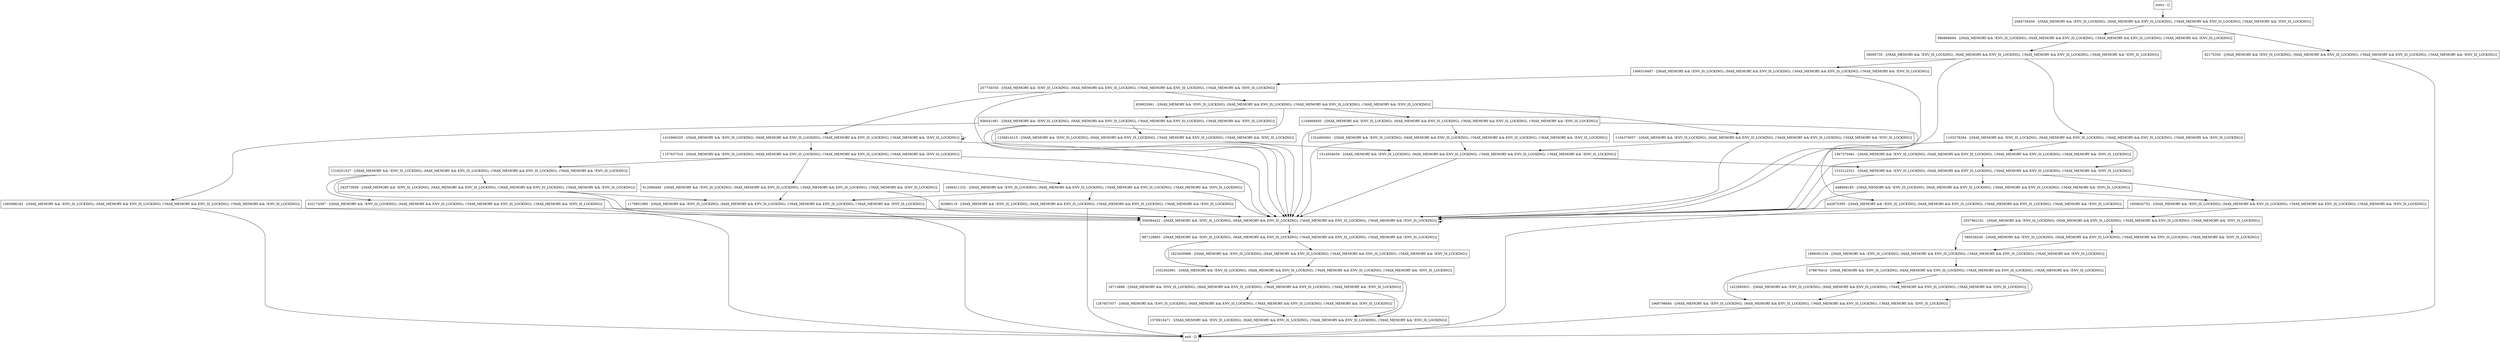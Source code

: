 digraph finishInit {
node [shape=record];
1969798694 [label="1969798694 - [(MAX_MEMORY && !ENV_IS_LOCKING), (MAX_MEMORY && ENV_IS_LOCKING), (!MAX_MEMORY && ENV_IS_LOCKING), (!MAX_MEMORY && !ENV_IS_LOCKING)]"];
1104808450 [label="1104808450 - [(MAX_MEMORY && !ENV_IS_LOCKING), (MAX_MEMORY && ENV_IS_LOCKING), (!MAX_MEMORY && ENV_IS_LOCKING), (!MAX_MEMORY && !ENV_IS_LOCKING)]"];
612094449 [label="612094449 - [(MAX_MEMORY && !ENV_IS_LOCKING), (MAX_MEMORY && ENV_IS_LOCKING), (!MAX_MEMORY && ENV_IS_LOCKING), (!MAX_MEMORY && !ENV_IS_LOCKING)]"];
1514504656 [label="1514504656 - [(MAX_MEMORY && !ENV_IS_LOCKING), (MAX_MEMORY && ENV_IS_LOCKING), (!MAX_MEMORY && ENV_IS_LOCKING), (!MAX_MEMORY && !ENV_IS_LOCKING)]"];
1576910471 [label="1576910471 - [(MAX_MEMORY && !ENV_IS_LOCKING), (MAX_MEMORY && ENV_IS_LOCKING), (!MAX_MEMORY && ENV_IS_LOCKING), (!MAX_MEMORY && !ENV_IS_LOCKING)]"];
1950632752 [label="1950632752 - [(MAX_MEMORY && !ENV_IS_LOCKING), (MAX_MEMORY && ENV_IS_LOCKING), (!MAX_MEMORY && ENV_IS_LOCKING), (!MAX_MEMORY && !ENV_IS_LOCKING)]"];
990866694 [label="990866694 - [(MAX_MEMORY && !ENV_IS_LOCKING), (MAX_MEMORY && ENV_IS_LOCKING), (!MAX_MEMORY && ENV_IS_LOCKING), (!MAX_MEMORY && !ENV_IS_LOCKING)]"];
859925991 [label="859925991 - [(MAX_MEMORY && !ENV_IS_LOCKING), (MAX_MEMORY && ENV_IS_LOCKING), (!MAX_MEMORY && ENV_IS_LOCKING), (!MAX_MEMORY && !ENV_IS_LOCKING)]"];
16713898 [label="16713898 - [(MAX_MEMORY && !ENV_IS_LOCKING), (MAX_MEMORY && ENV_IS_LOCKING), (!MAX_MEMORY && ENV_IS_LOCKING), (!MAX_MEMORY && !ENV_IS_LOCKING)]"];
442675395 [label="442675395 - [(MAX_MEMORY && !ENV_IS_LOCKING), (MAX_MEMORY && ENV_IS_LOCKING), (!MAX_MEMORY && ENV_IS_LOCKING), (!MAX_MEMORY && !ENV_IS_LOCKING)]"];
1533122321 [label="1533122321 - [(MAX_MEMORY && !ENV_IS_LOCKING), (MAX_MEMORY && ENV_IS_LOCKING), (!MAX_MEMORY && ENV_IS_LOCKING), (!MAX_MEMORY && !ENV_IS_LOCKING)]"];
1367370461 [label="1367370461 - [(MAX_MEMORY && !ENV_IS_LOCKING), (MAX_MEMORY && ENV_IS_LOCKING), (!MAX_MEMORY && ENV_IS_LOCKING), (!MAX_MEMORY && !ENV_IS_LOCKING)]"];
1157837510 [label="1157837510 - [(MAX_MEMORY && !ENV_IS_LOCKING), (MAX_MEMORY && ENV_IS_LOCKING), (!MAX_MEMORY && ENV_IS_LOCKING), (!MAX_MEMORY && !ENV_IS_LOCKING)]"];
58095735 [label="58095735 - [(MAX_MEMORY && !ENV_IS_LOCKING), (MAX_MEMORY && ENV_IS_LOCKING), (!MAX_MEMORY && ENV_IS_LOCKING), (!MAX_MEMORY && !ENV_IS_LOCKING)]"];
1267657037 [label="1267657037 - [(MAX_MEMORY && !ENV_IS_LOCKING), (MAX_MEMORY && ENV_IS_LOCKING), (!MAX_MEMORY && ENV_IS_LOCKING), (!MAX_MEMORY && !ENV_IS_LOCKING)]"];
350084422 [label="350084422 - [(MAX_MEMORY && !ENV_IS_LOCKING), (MAX_MEMORY && ENV_IS_LOCKING), (!MAX_MEMORY && ENV_IS_LOCKING), (!MAX_MEMORY && !ENV_IS_LOCKING)]"];
1316251527 [label="1316251527 - [(MAX_MEMORY && !ENV_IS_LOCKING), (MAX_MEMORY && ENV_IS_LOCKING), (!MAX_MEMORY && ENV_IS_LOCKING), (!MAX_MEMORY && !ENV_IS_LOCKING)]"];
478676414 [label="478676414 - [(MAX_MEMORY && !ENV_IS_LOCKING), (MAX_MEMORY && ENV_IS_LOCKING), (!MAX_MEMORY && ENV_IS_LOCKING), (!MAX_MEMORY && !ENV_IS_LOCKING)]"];
1179851995 [label="1179851995 - [(MAX_MEMORY && !ENV_IS_LOCKING), (MAX_MEMORY && ENV_IS_LOCKING), (!MAX_MEMORY && ENV_IS_LOCKING), (!MAX_MEMORY && !ENV_IS_LOCKING)]"];
432174397 [label="432174397 - [(MAX_MEMORY && !ENV_IS_LOCKING), (MAX_MEMORY && ENV_IS_LOCKING), (!MAX_MEMORY && ENV_IS_LOCKING), (!MAX_MEMORY && !ENV_IS_LOCKING)]"];
1410906205 [label="1410906205 - [(MAX_MEMORY && !ENV_IS_LOCKING), (MAX_MEMORY && ENV_IS_LOCKING), (!MAX_MEMORY && ENV_IS_LOCKING), (!MAX_MEMORY && !ENV_IS_LOCKING)]"];
1422995931 [label="1422995931 - [(MAX_MEMORY && !ENV_IS_LOCKING), (MAX_MEMORY && ENV_IS_LOCKING), (!MAX_MEMORY && ENV_IS_LOCKING), (!MAX_MEMORY && !ENV_IS_LOCKING)]"];
1104370057 [label="1104370057 - [(MAX_MEMORY && !ENV_IS_LOCKING), (MAX_MEMORY && ENV_IS_LOCKING), (!MAX_MEMORY && ENV_IS_LOCKING), (!MAX_MEMORY && !ENV_IS_LOCKING)]"];
1324492691 [label="1324492691 - [(MAX_MEMORY && !ENV_IS_LOCKING), (MAX_MEMORY && ENV_IS_LOCKING), (!MAX_MEMORY && ENV_IS_LOCKING), (!MAX_MEMORY && !ENV_IS_LOCKING)]"];
1606411332 [label="1606411332 - [(MAX_MEMORY && !ENV_IS_LOCKING), (MAX_MEMORY && ENV_IS_LOCKING), (!MAX_MEMORY && ENV_IS_LOCKING), (!MAX_MEMORY && !ENV_IS_LOCKING)]"];
887129693 [label="887129693 - [(MAX_MEMORY && !ENV_IS_LOCKING), (MAX_MEMORY && ENV_IS_LOCKING), (!MAX_MEMORY && ENV_IS_LOCKING), (!MAX_MEMORY && !ENV_IS_LOCKING)]"];
1898391234 [label="1898391234 - [(MAX_MEMORY && !ENV_IS_LOCKING), (MAX_MEMORY && ENV_IS_LOCKING), (!MAX_MEMORY && ENV_IS_LOCKING), (!MAX_MEMORY && !ENV_IS_LOCKING)]"];
589528249 [label="589528249 - [(MAX_MEMORY && !ENV_IS_LOCKING), (MAX_MEMORY && ENV_IS_LOCKING), (!MAX_MEMORY && ENV_IS_LOCKING), (!MAX_MEMORY && !ENV_IS_LOCKING)]"];
1236814215 [label="1236814215 - [(MAX_MEMORY && !ENV_IS_LOCKING), (MAX_MEMORY && ENV_IS_LOCKING), (!MAX_MEMORY && ENV_IS_LOCKING), (!MAX_MEMORY && !ENV_IS_LOCKING)]"];
2037962161 [label="2037962161 - [(MAX_MEMORY && !ENV_IS_LOCKING), (MAX_MEMORY && ENV_IS_LOCKING), (!MAX_MEMORY && ENV_IS_LOCKING), (!MAX_MEMORY && !ENV_IS_LOCKING)]"];
1906316487 [label="1906316487 - [(MAX_MEMORY && !ENV_IS_LOCKING), (MAX_MEMORY && ENV_IS_LOCKING), (!MAX_MEMORY && ENV_IS_LOCKING), (!MAX_MEMORY && !ENV_IS_LOCKING)]"];
82175350 [label="82175350 - [(MAX_MEMORY && !ENV_IS_LOCKING), (MAX_MEMORY && ENV_IS_LOCKING), (!MAX_MEMORY && ENV_IS_LOCKING), (!MAX_MEMORY && !ENV_IS_LOCKING)]"];
1103278284 [label="1103278284 - [(MAX_MEMORY && !ENV_IS_LOCKING), (MAX_MEMORY && ENV_IS_LOCKING), (!MAX_MEMORY && ENV_IS_LOCKING), (!MAX_MEMORY && !ENV_IS_LOCKING)]"];
1823430988 [label="1823430988 - [(MAX_MEMORY && !ENV_IS_LOCKING), (MAX_MEMORY && ENV_IS_LOCKING), (!MAX_MEMORY && ENV_IS_LOCKING), (!MAX_MEMORY && !ENV_IS_LOCKING)]"];
entry [label="entry - []"];
exit [label="exit - []"];
648668185 [label="648668185 - [(MAX_MEMORY && !ENV_IS_LOCKING), (MAX_MEMORY && ENV_IS_LOCKING), (!MAX_MEMORY && ENV_IS_LOCKING), (!MAX_MEMORY && !ENV_IS_LOCKING)]"];
1552302961 [label="1552302961 - [(MAX_MEMORY && !ENV_IS_LOCKING), (MAX_MEMORY && ENV_IS_LOCKING), (!MAX_MEMORY && ENV_IS_LOCKING), (!MAX_MEMORY && !ENV_IS_LOCKING)]"];
1065686182 [label="1065686182 - [(MAX_MEMORY && !ENV_IS_LOCKING), (MAX_MEMORY && ENV_IS_LOCKING), (!MAX_MEMORY && ENV_IS_LOCKING), (!MAX_MEMORY && !ENV_IS_LOCKING)]"];
92989119 [label="92989119 - [(MAX_MEMORY && !ENV_IS_LOCKING), (MAX_MEMORY && ENV_IS_LOCKING), (!MAX_MEMORY && ENV_IS_LOCKING), (!MAX_MEMORY && !ENV_IS_LOCKING)]"];
2064756450 [label="2064756450 - [(MAX_MEMORY && !ENV_IS_LOCKING), (MAX_MEMORY && ENV_IS_LOCKING), (!MAX_MEMORY && ENV_IS_LOCKING), (!MAX_MEMORY && !ENV_IS_LOCKING)]"];
257730350 [label="257730350 - [(MAX_MEMORY && !ENV_IS_LOCKING), (MAX_MEMORY && ENV_IS_LOCKING), (!MAX_MEMORY && ENV_IS_LOCKING), (!MAX_MEMORY && !ENV_IS_LOCKING)]"];
242573959 [label="242573959 - [(MAX_MEMORY && !ENV_IS_LOCKING), (MAX_MEMORY && ENV_IS_LOCKING), (!MAX_MEMORY && ENV_IS_LOCKING), (!MAX_MEMORY && !ENV_IS_LOCKING)]"];
936041061 [label="936041061 - [(MAX_MEMORY && !ENV_IS_LOCKING), (MAX_MEMORY && ENV_IS_LOCKING), (!MAX_MEMORY && ENV_IS_LOCKING), (!MAX_MEMORY && !ENV_IS_LOCKING)]"];
entry;
exit;
1969798694 -> exit;
1104808450 -> 1324492691;
1104808450 -> 350084422;
1104808450 -> 442675395;
612094449 -> 350084422;
612094449 -> 1179851995;
1514504656 -> 350084422;
1514504656 -> 1533122321;
1576910471 -> exit;
1950632752 -> 350084422;
1950632752 -> 2037962161;
990866694 -> 58095735;
859925991 -> 1104808450;
859925991 -> 1104370057;
859925991 -> 350084422;
859925991 -> 936041061;
16713898 -> 1576910471;
16713898 -> 1267657037;
442675395 -> exit;
442675395 -> 350084422;
1533122321 -> 1950632752;
1533122321 -> 648668185;
1533122321 -> 350084422;
1367370461 -> 350084422;
1367370461 -> 1533122321;
1157837510 -> 612094449;
1157837510 -> 1606411332;
1157837510 -> 350084422;
1157837510 -> 1316251527;
58095735 -> 350084422;
58095735 -> 1906316487;
58095735 -> 1103278284;
1267657037 -> 1576910471;
350084422 -> 887129693;
350084422 -> 350084422;
1316251527 -> 432174397;
1316251527 -> 350084422;
1316251527 -> 242573959;
478676414 -> 1969798694;
478676414 -> 1422995931;
1179851995 -> exit;
1179851995 -> 350084422;
432174397 -> exit;
432174397 -> 350084422;
1410906205 -> 1410906205;
1410906205 -> 350084422;
1410906205 -> 1157837510;
1422995931 -> 1969798694;
1104370057 -> 1514504656;
1104370057 -> 350084422;
1324492691 -> 1514504656;
1324492691 -> 350084422;
1606411332 -> 92989119;
1606411332 -> 350084422;
1606411332 -> 1179851995;
887129693 -> 1823430988;
887129693 -> 1552302961;
1898391234 -> 1969798694;
1898391234 -> 478676414;
589528249 -> 1898391234;
1236814215 -> 1514504656;
1236814215 -> 350084422;
2037962161 -> 1898391234;
2037962161 -> 589528249;
1906316487 -> 350084422;
1906316487 -> 257730350;
82175350 -> exit;
1103278284 -> 350084422;
1103278284 -> 1367370461;
1103278284 -> 1533122321;
1823430988 -> 1552302961;
entry -> 2064756450;
648668185 -> 1950632752;
648668185 -> 350084422;
1552302961 -> 1576910471;
1552302961 -> 16713898;
1065686182 -> exit;
1065686182 -> 350084422;
92989119 -> exit;
92989119 -> 350084422;
2064756450 -> 990866694;
2064756450 -> 82175350;
257730350 -> 1410906205;
257730350 -> 859925991;
257730350 -> 350084422;
242573959 -> 350084422;
242573959 -> 1179851995;
936041061 -> 1065686182;
936041061 -> 350084422;
936041061 -> 1236814215;
}
